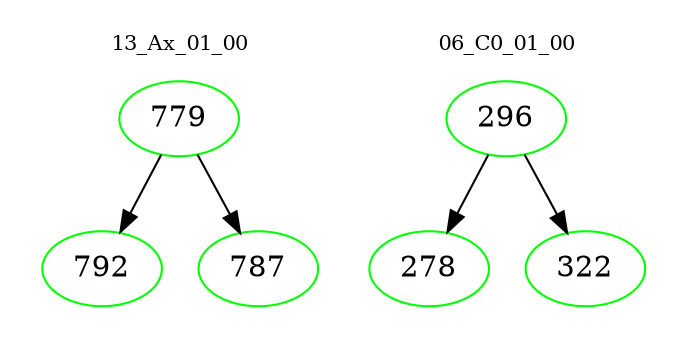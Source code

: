 digraph{
subgraph cluster_0 {
color = white
label = "13_Ax_01_00";
fontsize=10;
T0_779 [label="779", color="green"]
T0_779 -> T0_792 [color="black"]
T0_792 [label="792", color="green"]
T0_779 -> T0_787 [color="black"]
T0_787 [label="787", color="green"]
}
subgraph cluster_1 {
color = white
label = "06_C0_01_00";
fontsize=10;
T1_296 [label="296", color="green"]
T1_296 -> T1_278 [color="black"]
T1_278 [label="278", color="green"]
T1_296 -> T1_322 [color="black"]
T1_322 [label="322", color="green"]
}
}
